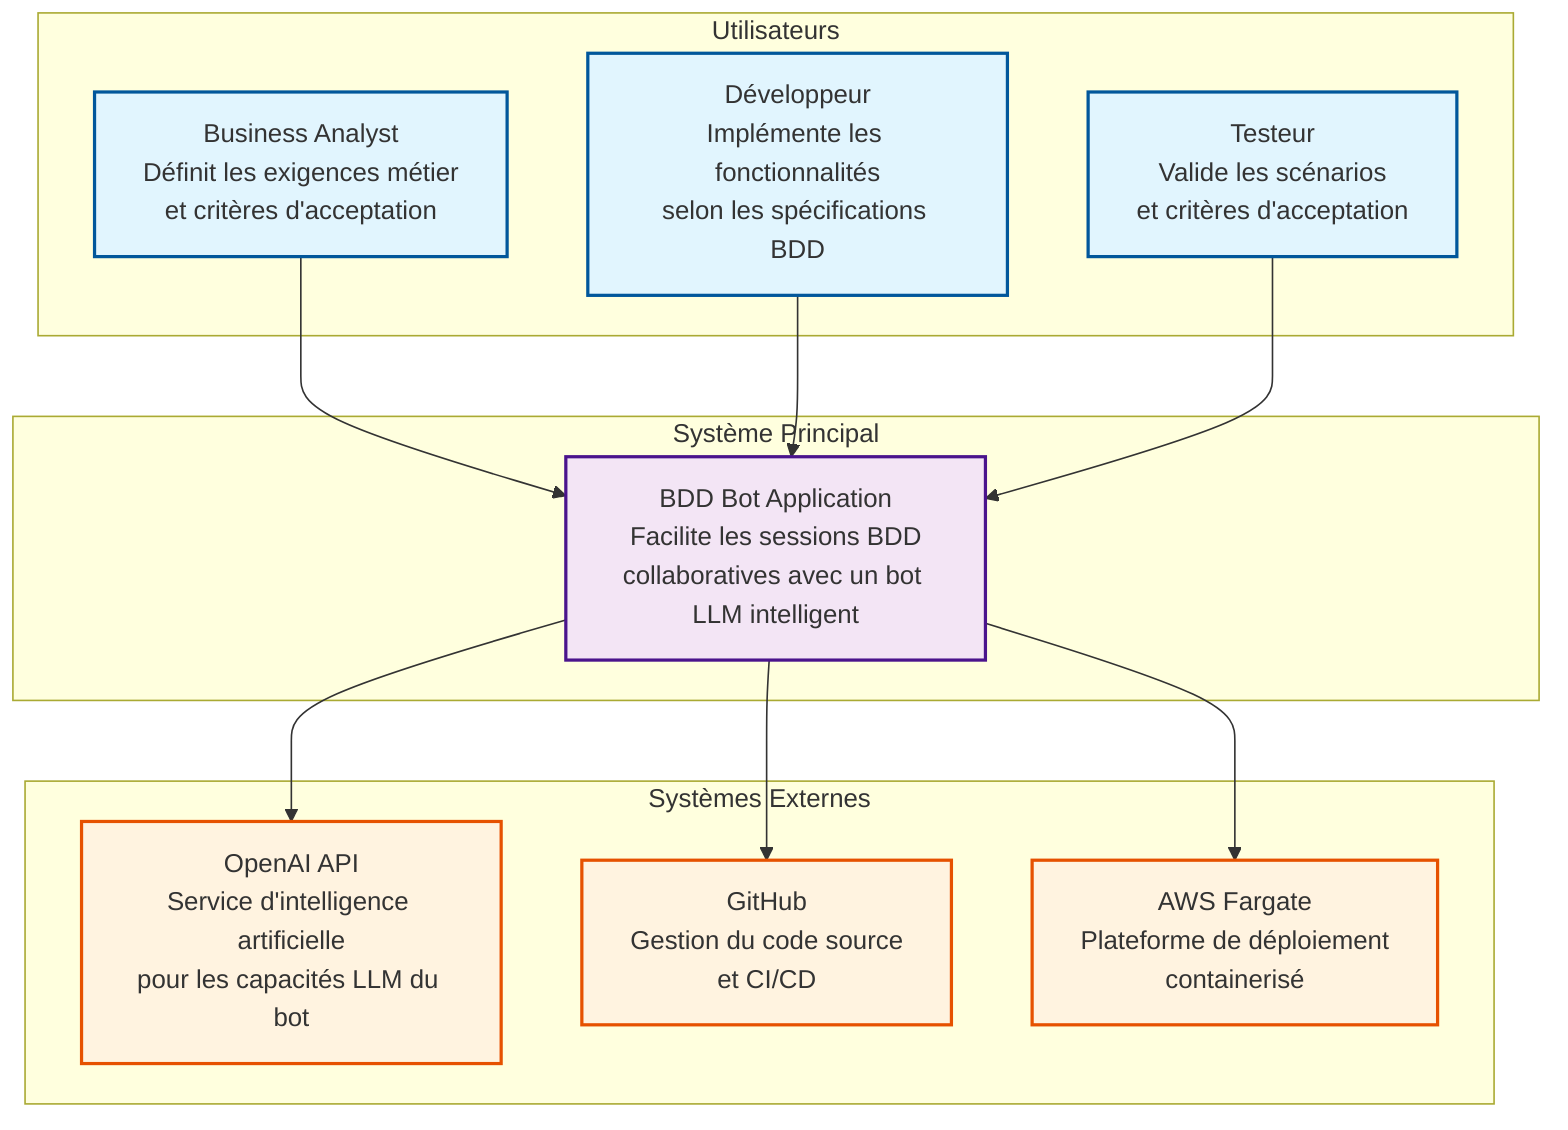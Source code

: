 graph TB
    subgraph "Utilisateurs"
        BA[Business Analyst<br/>Définit les exigences métier<br/>et critères d'acceptation]
        DEV[Développeur<br/>Implémente les fonctionnalités<br/>selon les spécifications BDD]
        TEST[Testeur<br/>Valide les scénarios<br/>et critères d'acceptation]
    end
    
    subgraph "Système Principal"
        BDDBOT[BDD Bot Application<br/>Facilite les sessions BDD<br/>collaboratives avec un bot LLM intelligent]
    end
    
    subgraph "Systèmes Externes"
        OPENAI[OpenAI API<br/>Service d'intelligence artificielle<br/>pour les capacités LLM du bot]
        GITHUB[GitHub<br/>Gestion du code source<br/>et CI/CD]
        AWS[AWS Fargate<br/>Plateforme de déploiement<br/>containerisé]
    end
    
    BA --> BDDBOT
    DEV --> BDDBOT
    TEST --> BDDBOT
    
    BDDBOT --> OPENAI
    BDDBOT --> GITHUB
    BDDBOT --> AWS
    
    classDef userClass fill:#e1f5fe,stroke:#01579b,stroke-width:2px
    classDef systemClass fill:#f3e5f5,stroke:#4a148c,stroke-width:2px
    classDef externalClass fill:#fff3e0,stroke:#e65100,stroke-width:2px
    
    class BA,DEV,TEST userClass
    class BDDBOT systemClass
    class OPENAI,GITHUB,AWS externalClass